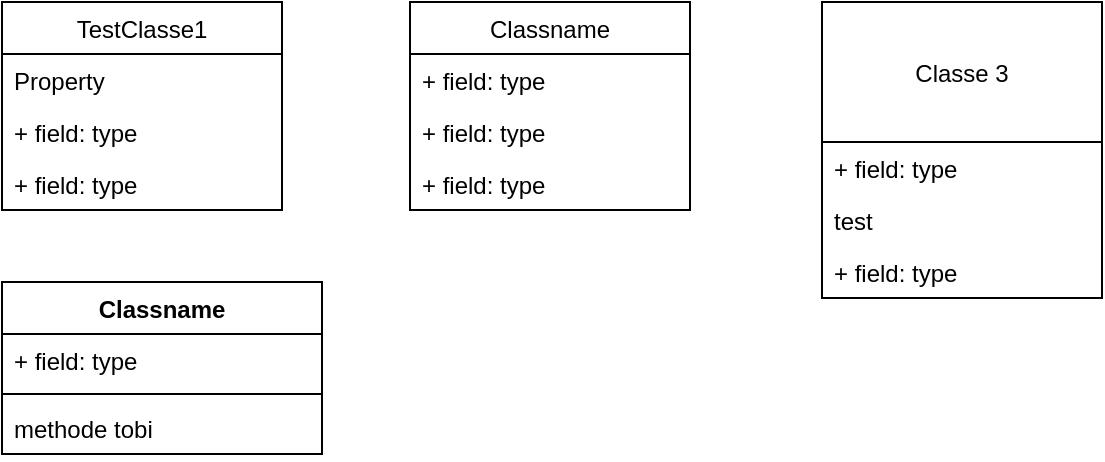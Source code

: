 <mxfile version="20.7.4" type="github">
  <diagram id="SZAIU_QNExe4dQo9l9S1" name="Seite-1">
    <mxGraphModel dx="1050" dy="662" grid="1" gridSize="10" guides="1" tooltips="1" connect="1" arrows="1" fold="1" page="1" pageScale="1" pageWidth="827" pageHeight="1169" math="0" shadow="0">
      <root>
        <mxCell id="0" />
        <mxCell id="1" parent="0" />
        <mxCell id="H9qytzf7jFcCI8T3JDFF-1" value="TestClasse1" style="swimlane;fontStyle=0;childLayout=stackLayout;horizontal=1;startSize=26;fillColor=none;horizontalStack=0;resizeParent=1;resizeParentMax=0;resizeLast=0;collapsible=1;marginBottom=0;" vertex="1" parent="1">
          <mxGeometry x="140" y="130" width="140" height="104" as="geometry" />
        </mxCell>
        <mxCell id="H9qytzf7jFcCI8T3JDFF-2" value="Property" style="text;strokeColor=none;fillColor=none;align=left;verticalAlign=top;spacingLeft=4;spacingRight=4;overflow=hidden;rotatable=0;points=[[0,0.5],[1,0.5]];portConstraint=eastwest;" vertex="1" parent="H9qytzf7jFcCI8T3JDFF-1">
          <mxGeometry y="26" width="140" height="26" as="geometry" />
        </mxCell>
        <mxCell id="H9qytzf7jFcCI8T3JDFF-3" value="+ field: type" style="text;strokeColor=none;fillColor=none;align=left;verticalAlign=top;spacingLeft=4;spacingRight=4;overflow=hidden;rotatable=0;points=[[0,0.5],[1,0.5]];portConstraint=eastwest;" vertex="1" parent="H9qytzf7jFcCI8T3JDFF-1">
          <mxGeometry y="52" width="140" height="26" as="geometry" />
        </mxCell>
        <mxCell id="H9qytzf7jFcCI8T3JDFF-4" value="+ field: type" style="text;strokeColor=none;fillColor=none;align=left;verticalAlign=top;spacingLeft=4;spacingRight=4;overflow=hidden;rotatable=0;points=[[0,0.5],[1,0.5]];portConstraint=eastwest;" vertex="1" parent="H9qytzf7jFcCI8T3JDFF-1">
          <mxGeometry y="78" width="140" height="26" as="geometry" />
        </mxCell>
        <mxCell id="H9qytzf7jFcCI8T3JDFF-5" value="Classname" style="swimlane;fontStyle=0;childLayout=stackLayout;horizontal=1;startSize=26;fillColor=none;horizontalStack=0;resizeParent=1;resizeParentMax=0;resizeLast=0;collapsible=1;marginBottom=0;" vertex="1" parent="1">
          <mxGeometry x="344" y="130" width="140" height="104" as="geometry" />
        </mxCell>
        <mxCell id="H9qytzf7jFcCI8T3JDFF-6" value="+ field: type" style="text;strokeColor=none;fillColor=none;align=left;verticalAlign=top;spacingLeft=4;spacingRight=4;overflow=hidden;rotatable=0;points=[[0,0.5],[1,0.5]];portConstraint=eastwest;" vertex="1" parent="H9qytzf7jFcCI8T3JDFF-5">
          <mxGeometry y="26" width="140" height="26" as="geometry" />
        </mxCell>
        <mxCell id="H9qytzf7jFcCI8T3JDFF-7" value="+ field: type" style="text;strokeColor=none;fillColor=none;align=left;verticalAlign=top;spacingLeft=4;spacingRight=4;overflow=hidden;rotatable=0;points=[[0,0.5],[1,0.5]];portConstraint=eastwest;" vertex="1" parent="H9qytzf7jFcCI8T3JDFF-5">
          <mxGeometry y="52" width="140" height="26" as="geometry" />
        </mxCell>
        <mxCell id="H9qytzf7jFcCI8T3JDFF-8" value="+ field: type" style="text;strokeColor=none;fillColor=none;align=left;verticalAlign=top;spacingLeft=4;spacingRight=4;overflow=hidden;rotatable=0;points=[[0,0.5],[1,0.5]];portConstraint=eastwest;" vertex="1" parent="H9qytzf7jFcCI8T3JDFF-5">
          <mxGeometry y="78" width="140" height="26" as="geometry" />
        </mxCell>
        <mxCell id="H9qytzf7jFcCI8T3JDFF-9" value="Classe 3" style="swimlane;fontStyle=0;childLayout=stackLayout;horizontal=1;startSize=70;fillColor=none;horizontalStack=0;resizeParent=1;resizeParentMax=0;resizeLast=0;collapsible=1;marginBottom=0;" vertex="1" parent="1">
          <mxGeometry x="550" y="130" width="140" height="148" as="geometry" />
        </mxCell>
        <mxCell id="H9qytzf7jFcCI8T3JDFF-10" value="+ field: type" style="text;strokeColor=none;fillColor=none;align=left;verticalAlign=top;spacingLeft=4;spacingRight=4;overflow=hidden;rotatable=0;points=[[0,0.5],[1,0.5]];portConstraint=eastwest;" vertex="1" parent="H9qytzf7jFcCI8T3JDFF-9">
          <mxGeometry y="70" width="140" height="26" as="geometry" />
        </mxCell>
        <mxCell id="H9qytzf7jFcCI8T3JDFF-11" value="test" style="text;strokeColor=none;fillColor=none;align=left;verticalAlign=top;spacingLeft=4;spacingRight=4;overflow=hidden;rotatable=0;points=[[0,0.5],[1,0.5]];portConstraint=eastwest;" vertex="1" parent="H9qytzf7jFcCI8T3JDFF-9">
          <mxGeometry y="96" width="140" height="26" as="geometry" />
        </mxCell>
        <mxCell id="H9qytzf7jFcCI8T3JDFF-12" value="+ field: type" style="text;strokeColor=none;fillColor=none;align=left;verticalAlign=top;spacingLeft=4;spacingRight=4;overflow=hidden;rotatable=0;points=[[0,0.5],[1,0.5]];portConstraint=eastwest;" vertex="1" parent="H9qytzf7jFcCI8T3JDFF-9">
          <mxGeometry y="122" width="140" height="26" as="geometry" />
        </mxCell>
        <mxCell id="H9qytzf7jFcCI8T3JDFF-13" value="Classname" style="swimlane;fontStyle=1;align=center;verticalAlign=top;childLayout=stackLayout;horizontal=1;startSize=26;horizontalStack=0;resizeParent=1;resizeParentMax=0;resizeLast=0;collapsible=1;marginBottom=0;" vertex="1" parent="1">
          <mxGeometry x="140" y="270" width="160" height="86" as="geometry" />
        </mxCell>
        <mxCell id="H9qytzf7jFcCI8T3JDFF-14" value="+ field: type" style="text;strokeColor=none;fillColor=none;align=left;verticalAlign=top;spacingLeft=4;spacingRight=4;overflow=hidden;rotatable=0;points=[[0,0.5],[1,0.5]];portConstraint=eastwest;" vertex="1" parent="H9qytzf7jFcCI8T3JDFF-13">
          <mxGeometry y="26" width="160" height="26" as="geometry" />
        </mxCell>
        <mxCell id="H9qytzf7jFcCI8T3JDFF-15" value="" style="line;strokeWidth=1;fillColor=none;align=left;verticalAlign=middle;spacingTop=-1;spacingLeft=3;spacingRight=3;rotatable=0;labelPosition=right;points=[];portConstraint=eastwest;strokeColor=inherit;" vertex="1" parent="H9qytzf7jFcCI8T3JDFF-13">
          <mxGeometry y="52" width="160" height="8" as="geometry" />
        </mxCell>
        <mxCell id="H9qytzf7jFcCI8T3JDFF-16" value="methode tobi" style="text;strokeColor=none;fillColor=none;align=left;verticalAlign=top;spacingLeft=4;spacingRight=4;overflow=hidden;rotatable=0;points=[[0,0.5],[1,0.5]];portConstraint=eastwest;" vertex="1" parent="H9qytzf7jFcCI8T3JDFF-13">
          <mxGeometry y="60" width="160" height="26" as="geometry" />
        </mxCell>
      </root>
    </mxGraphModel>
  </diagram>
</mxfile>
